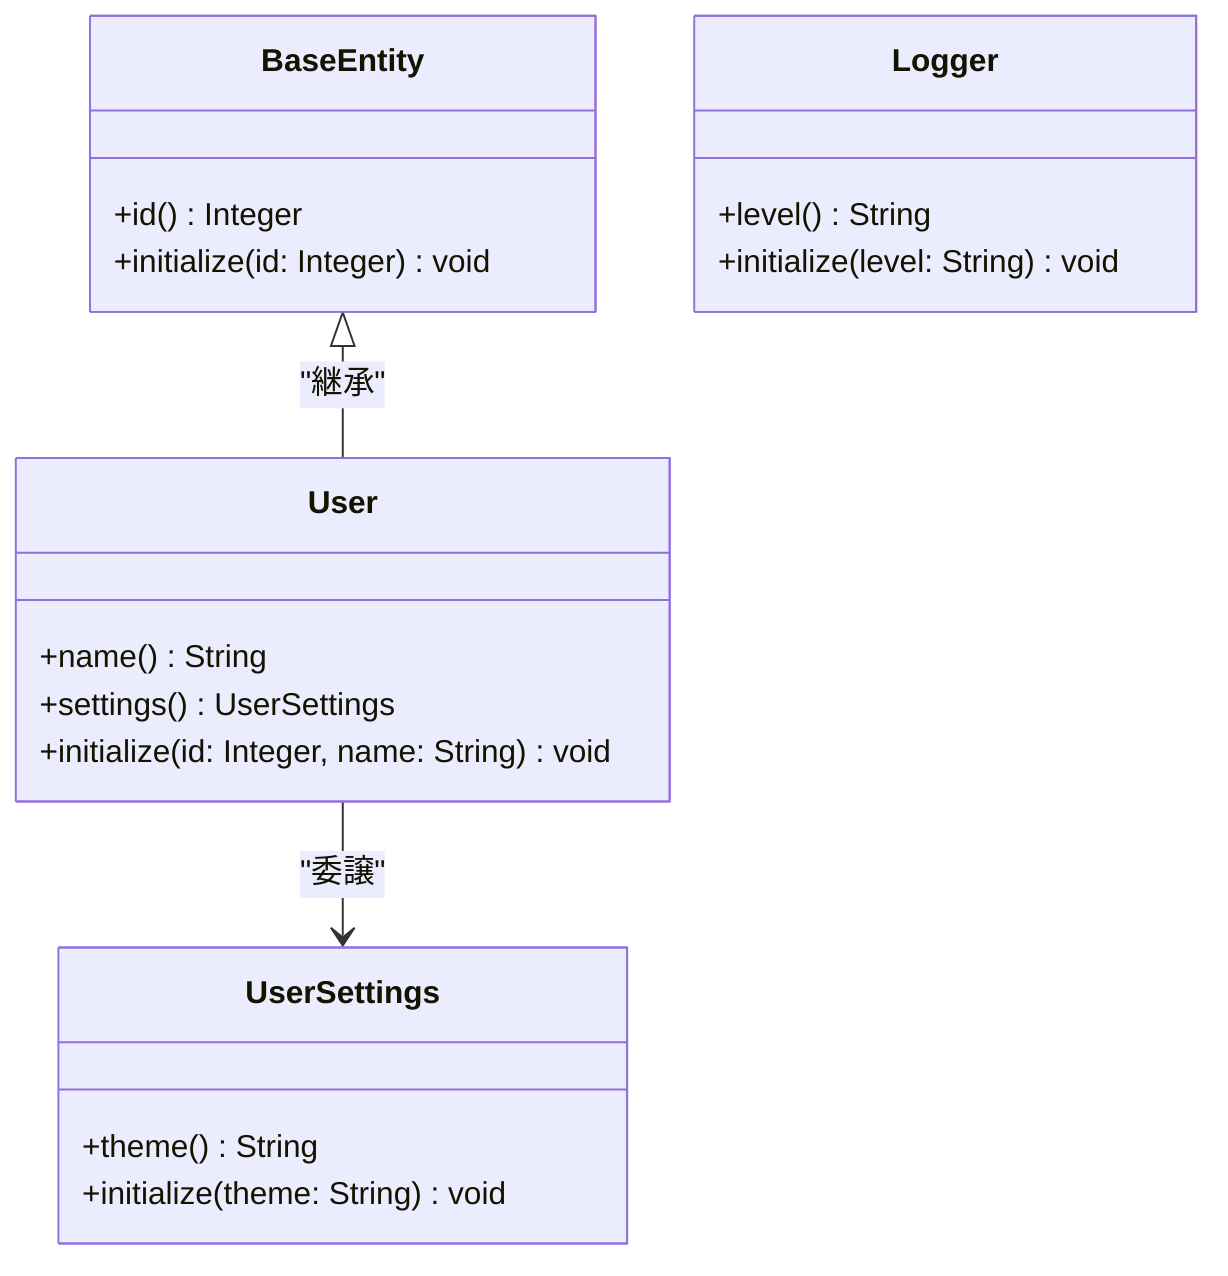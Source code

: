 classDiagram
    class BaseEntity {
        +id() Integer
        +initialize(id: Integer) void
    }
    class User {
        +name() String
        +settings() UserSettings
        +initialize(id: Integer, name: String) void
    }
    class UserSettings {
        +theme() String
        +initialize(theme: String) void
    }
    class Logger {
        +level() String
        +initialize(level: String) void
    }

    %% 関係性の定義
    BaseEntity <|-- User : "継承"
    User --> UserSettings : "委譲"